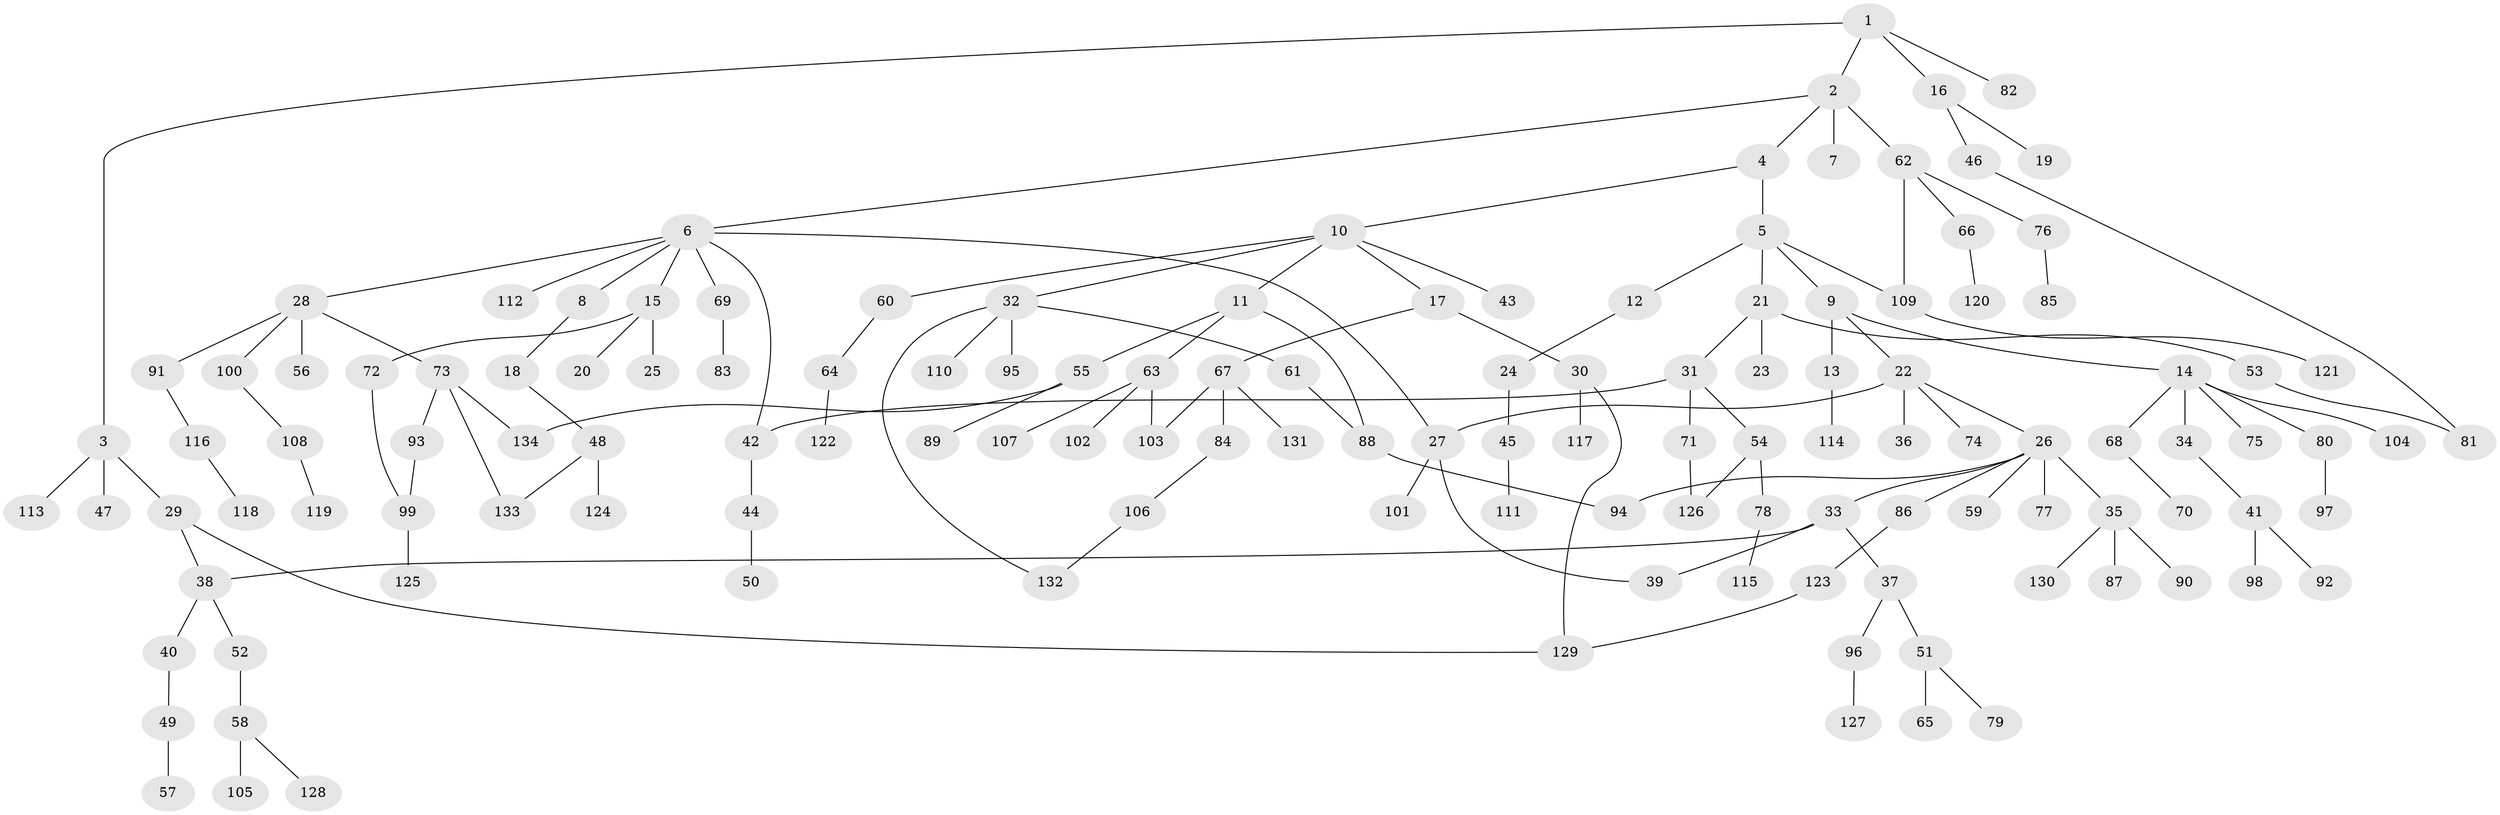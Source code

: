 // coarse degree distribution, {6: 0.03225806451612903, 4: 0.0967741935483871, 3: 0.10752688172043011, 7: 0.021505376344086023, 2: 0.22580645161290322, 9: 0.010752688172043012, 5: 0.053763440860215055, 1: 0.45161290322580644}
// Generated by graph-tools (version 1.1) at 2025/51/02/27/25 19:51:40]
// undirected, 134 vertices, 149 edges
graph export_dot {
graph [start="1"]
  node [color=gray90,style=filled];
  1;
  2;
  3;
  4;
  5;
  6;
  7;
  8;
  9;
  10;
  11;
  12;
  13;
  14;
  15;
  16;
  17;
  18;
  19;
  20;
  21;
  22;
  23;
  24;
  25;
  26;
  27;
  28;
  29;
  30;
  31;
  32;
  33;
  34;
  35;
  36;
  37;
  38;
  39;
  40;
  41;
  42;
  43;
  44;
  45;
  46;
  47;
  48;
  49;
  50;
  51;
  52;
  53;
  54;
  55;
  56;
  57;
  58;
  59;
  60;
  61;
  62;
  63;
  64;
  65;
  66;
  67;
  68;
  69;
  70;
  71;
  72;
  73;
  74;
  75;
  76;
  77;
  78;
  79;
  80;
  81;
  82;
  83;
  84;
  85;
  86;
  87;
  88;
  89;
  90;
  91;
  92;
  93;
  94;
  95;
  96;
  97;
  98;
  99;
  100;
  101;
  102;
  103;
  104;
  105;
  106;
  107;
  108;
  109;
  110;
  111;
  112;
  113;
  114;
  115;
  116;
  117;
  118;
  119;
  120;
  121;
  122;
  123;
  124;
  125;
  126;
  127;
  128;
  129;
  130;
  131;
  132;
  133;
  134;
  1 -- 2;
  1 -- 3;
  1 -- 16;
  1 -- 82;
  2 -- 4;
  2 -- 6;
  2 -- 7;
  2 -- 62;
  3 -- 29;
  3 -- 47;
  3 -- 113;
  4 -- 5;
  4 -- 10;
  5 -- 9;
  5 -- 12;
  5 -- 21;
  5 -- 109;
  6 -- 8;
  6 -- 15;
  6 -- 27;
  6 -- 28;
  6 -- 69;
  6 -- 112;
  6 -- 42;
  8 -- 18;
  9 -- 13;
  9 -- 14;
  9 -- 22;
  10 -- 11;
  10 -- 17;
  10 -- 32;
  10 -- 43;
  10 -- 60;
  11 -- 55;
  11 -- 63;
  11 -- 88;
  12 -- 24;
  13 -- 114;
  14 -- 34;
  14 -- 68;
  14 -- 75;
  14 -- 80;
  14 -- 104;
  15 -- 20;
  15 -- 25;
  15 -- 72;
  16 -- 19;
  16 -- 46;
  17 -- 30;
  17 -- 67;
  18 -- 48;
  21 -- 23;
  21 -- 31;
  21 -- 53;
  22 -- 26;
  22 -- 36;
  22 -- 74;
  22 -- 27;
  24 -- 45;
  26 -- 33;
  26 -- 35;
  26 -- 59;
  26 -- 77;
  26 -- 86;
  26 -- 94;
  27 -- 39;
  27 -- 101;
  28 -- 56;
  28 -- 73;
  28 -- 91;
  28 -- 100;
  29 -- 38;
  29 -- 129;
  30 -- 117;
  30 -- 129;
  31 -- 42;
  31 -- 54;
  31 -- 71;
  32 -- 61;
  32 -- 95;
  32 -- 110;
  32 -- 132;
  33 -- 37;
  33 -- 38;
  33 -- 39;
  34 -- 41;
  35 -- 87;
  35 -- 90;
  35 -- 130;
  37 -- 51;
  37 -- 96;
  38 -- 40;
  38 -- 52;
  40 -- 49;
  41 -- 92;
  41 -- 98;
  42 -- 44;
  44 -- 50;
  45 -- 111;
  46 -- 81;
  48 -- 124;
  48 -- 133;
  49 -- 57;
  51 -- 65;
  51 -- 79;
  52 -- 58;
  53 -- 81;
  54 -- 78;
  54 -- 126;
  55 -- 89;
  55 -- 134;
  58 -- 105;
  58 -- 128;
  60 -- 64;
  61 -- 88;
  62 -- 66;
  62 -- 76;
  62 -- 109;
  63 -- 102;
  63 -- 103;
  63 -- 107;
  64 -- 122;
  66 -- 120;
  67 -- 84;
  67 -- 131;
  67 -- 103;
  68 -- 70;
  69 -- 83;
  71 -- 126;
  72 -- 99;
  73 -- 93;
  73 -- 134;
  73 -- 133;
  76 -- 85;
  78 -- 115;
  80 -- 97;
  84 -- 106;
  86 -- 123;
  88 -- 94;
  91 -- 116;
  93 -- 99;
  96 -- 127;
  99 -- 125;
  100 -- 108;
  106 -- 132;
  108 -- 119;
  109 -- 121;
  116 -- 118;
  123 -- 129;
}
